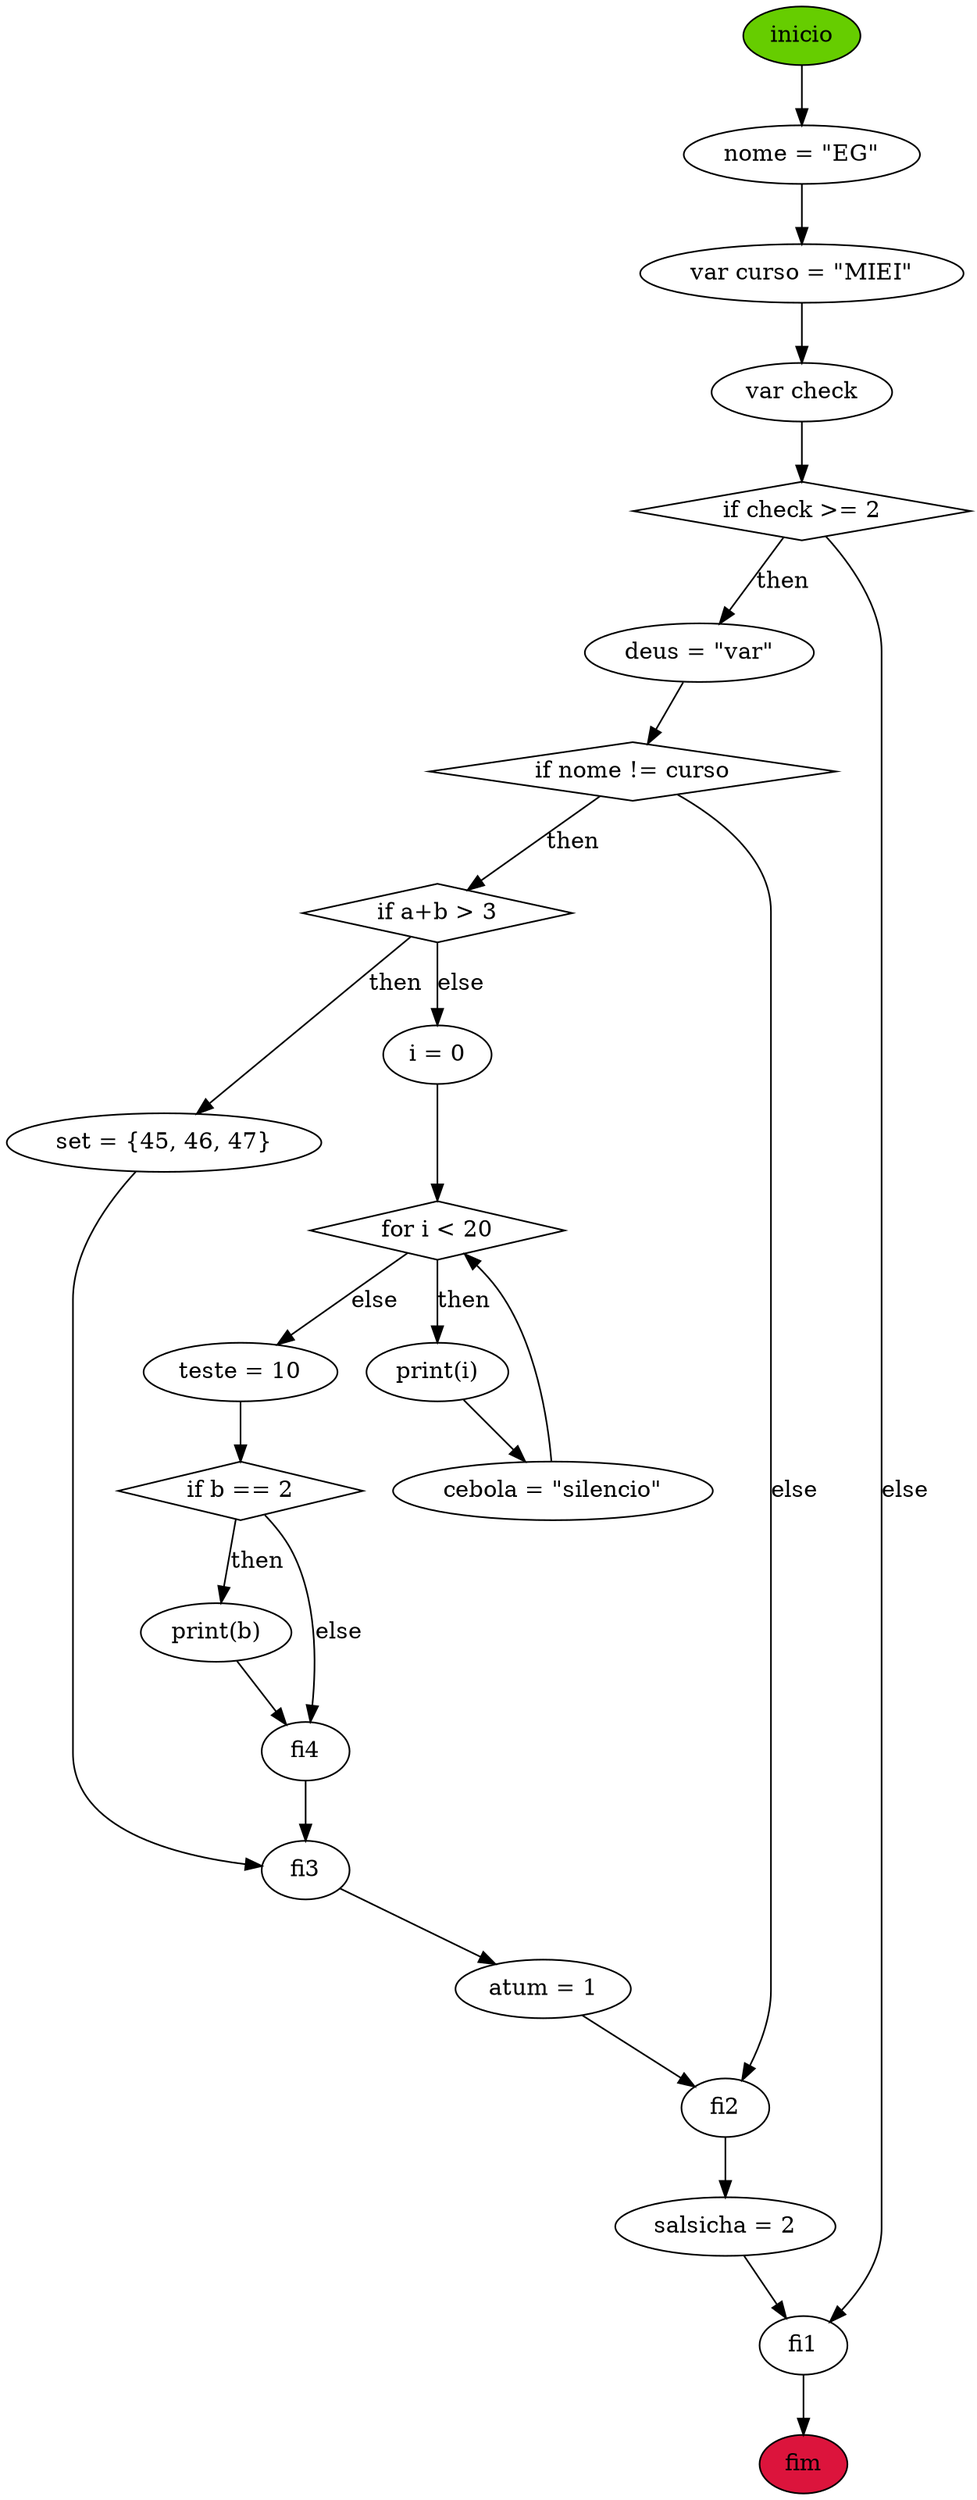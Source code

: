 digraph CFG {
	inicio [fillcolor=chartreuse3 style=filled]
	inicio -> "nome = \"EG\"" [label=""]
	"nome = \"EG\"" -> "var curso = \"MIEI\"" [label=""]
	"var curso = \"MIEI\"" -> "var check" [label=""]
	"if check >= 2" [shape=diamond]
	"var check" -> "if check >= 2" [label=""]
	"if check >= 2" -> "deus = \"var\"" [label=then]
	"if nome != curso" [shape=diamond]
	"deus = \"var\"" -> "if nome != curso" [label=""]
	"if a+b > 3" [shape=diamond]
	"if nome != curso" -> "if a+b > 3" [label=then]
	"if a+b > 3" -> "set = {45, 46, 47}" [label=then]
	"set = {45, 46, 47}" -> fi3
	"if a+b > 3" -> "i = 0" [label=else]
	"for i < 20" [shape=diamond]
	"i = 0" -> "for i < 20" [label=""]
	"for i < 20" -> "print(i)" [label=then]
	"print(i)" -> "cebola = \"silencio\"" [label=""]
	"cebola = \"silencio\"" -> "for i < 20" [label=""]
	"for i < 20" -> "teste = 10" [label=else]
	"if b == 2" [shape=diamond]
	"teste = 10" -> "if b == 2" [label=""]
	"if b == 2" -> "print(b)" [label=then]
	"print(b)" -> fi4
	"if b == 2" -> fi4 [label=else]
	fi4 -> fi3 [label=""]
	fi3 -> "atum = 1" [label=""]
	"atum = 1" -> fi2
	"if nome != curso" -> fi2 [label=else]
	fi2 -> "salsicha = 2" [label=""]
	"salsicha = 2" -> fi1
	"if check >= 2" -> fi1 [label=else]
	fim [fillcolor=crimson style=filled]
	fi1 -> fim
}
